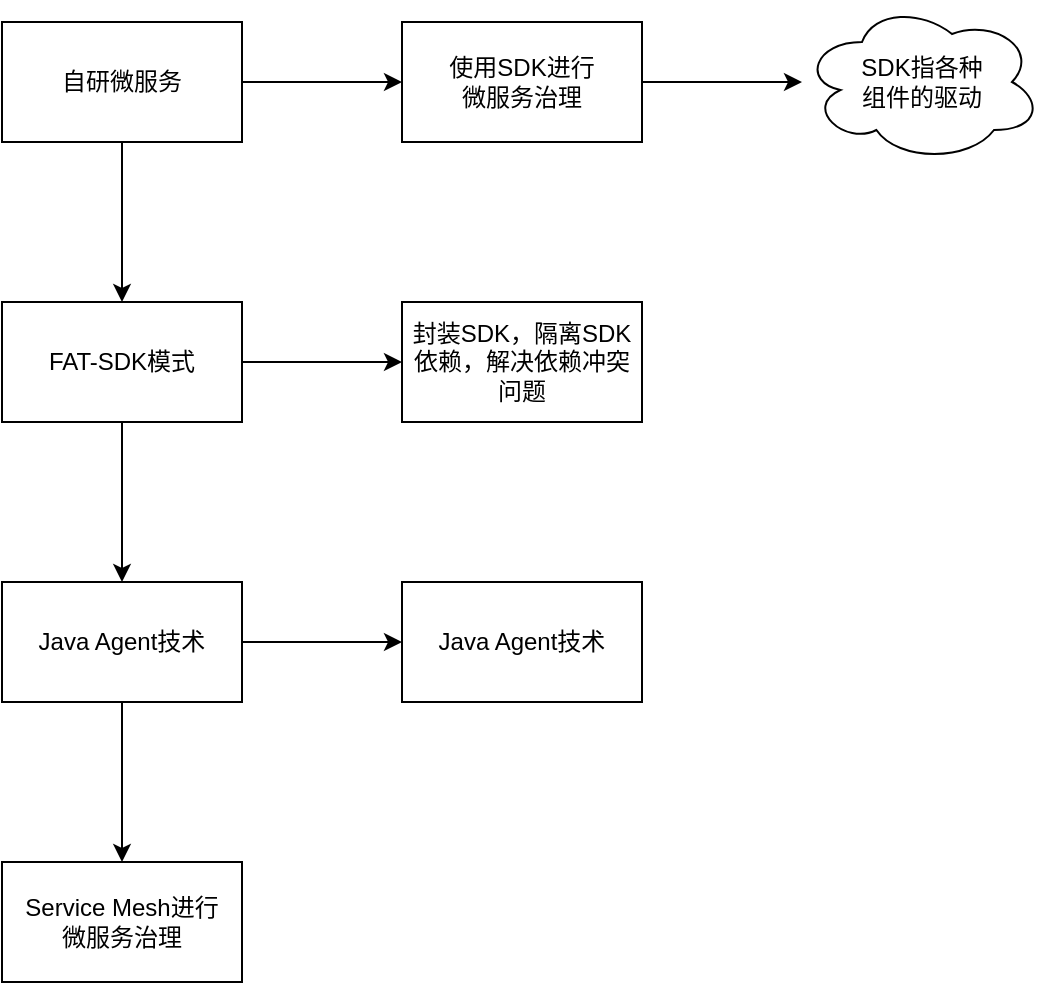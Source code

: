 <mxfile version="20.0.1" type="github">
  <diagram id="oM4as0clGdf_BayAd1rf" name="第 1 页">
    <mxGraphModel dx="1422" dy="762" grid="1" gridSize="10" guides="1" tooltips="1" connect="1" arrows="1" fold="1" page="1" pageScale="1" pageWidth="827" pageHeight="1169" math="0" shadow="0">
      <root>
        <mxCell id="0" />
        <mxCell id="1" parent="0" />
        <mxCell id="9E9zUjZPfBJImzR9MCOk-3" value="" style="edgeStyle=orthogonalEdgeStyle;rounded=0;orthogonalLoop=1;jettySize=auto;html=1;" edge="1" parent="1" source="9E9zUjZPfBJImzR9MCOk-1" target="9E9zUjZPfBJImzR9MCOk-2">
          <mxGeometry relative="1" as="geometry" />
        </mxCell>
        <mxCell id="9E9zUjZPfBJImzR9MCOk-9" value="" style="edgeStyle=orthogonalEdgeStyle;rounded=0;orthogonalLoop=1;jettySize=auto;html=1;" edge="1" parent="1" source="9E9zUjZPfBJImzR9MCOk-1" target="9E9zUjZPfBJImzR9MCOk-8">
          <mxGeometry relative="1" as="geometry" />
        </mxCell>
        <mxCell id="9E9zUjZPfBJImzR9MCOk-1" value="自研微服务" style="rounded=0;whiteSpace=wrap;html=1;" vertex="1" parent="1">
          <mxGeometry x="160" y="190" width="120" height="60" as="geometry" />
        </mxCell>
        <mxCell id="9E9zUjZPfBJImzR9MCOk-5" value="" style="edgeStyle=orthogonalEdgeStyle;rounded=0;orthogonalLoop=1;jettySize=auto;html=1;" edge="1" parent="1" source="9E9zUjZPfBJImzR9MCOk-2" target="9E9zUjZPfBJImzR9MCOk-4">
          <mxGeometry relative="1" as="geometry" />
        </mxCell>
        <mxCell id="9E9zUjZPfBJImzR9MCOk-13" value="" style="edgeStyle=orthogonalEdgeStyle;rounded=0;orthogonalLoop=1;jettySize=auto;html=1;" edge="1" parent="1" source="9E9zUjZPfBJImzR9MCOk-2" target="9E9zUjZPfBJImzR9MCOk-12">
          <mxGeometry relative="1" as="geometry" />
        </mxCell>
        <mxCell id="9E9zUjZPfBJImzR9MCOk-2" value="FAT-SDK模式" style="rounded=0;whiteSpace=wrap;html=1;" vertex="1" parent="1">
          <mxGeometry x="160" y="330" width="120" height="60" as="geometry" />
        </mxCell>
        <mxCell id="9E9zUjZPfBJImzR9MCOk-15" value="" style="edgeStyle=orthogonalEdgeStyle;rounded=0;orthogonalLoop=1;jettySize=auto;html=1;" edge="1" parent="1" source="9E9zUjZPfBJImzR9MCOk-4" target="9E9zUjZPfBJImzR9MCOk-14">
          <mxGeometry relative="1" as="geometry" />
        </mxCell>
        <mxCell id="9E9zUjZPfBJImzR9MCOk-17" value="" style="edgeStyle=orthogonalEdgeStyle;rounded=0;orthogonalLoop=1;jettySize=auto;html=1;" edge="1" parent="1" source="9E9zUjZPfBJImzR9MCOk-4" target="9E9zUjZPfBJImzR9MCOk-16">
          <mxGeometry relative="1" as="geometry" />
        </mxCell>
        <mxCell id="9E9zUjZPfBJImzR9MCOk-4" value="Java Agent技术" style="rounded=0;whiteSpace=wrap;html=1;" vertex="1" parent="1">
          <mxGeometry x="160" y="470" width="120" height="60" as="geometry" />
        </mxCell>
        <mxCell id="9E9zUjZPfBJImzR9MCOk-11" value="" style="edgeStyle=orthogonalEdgeStyle;rounded=0;orthogonalLoop=1;jettySize=auto;html=1;" edge="1" parent="1" source="9E9zUjZPfBJImzR9MCOk-8" target="9E9zUjZPfBJImzR9MCOk-10">
          <mxGeometry relative="1" as="geometry" />
        </mxCell>
        <mxCell id="9E9zUjZPfBJImzR9MCOk-8" value="使用SDK进行&lt;br&gt;微服务治理" style="rounded=0;whiteSpace=wrap;html=1;" vertex="1" parent="1">
          <mxGeometry x="360" y="190" width="120" height="60" as="geometry" />
        </mxCell>
        <mxCell id="9E9zUjZPfBJImzR9MCOk-10" value="SDK指各种&lt;br&gt;组件的驱动" style="ellipse;shape=cloud;whiteSpace=wrap;html=1;rounded=0;" vertex="1" parent="1">
          <mxGeometry x="560" y="180" width="120" height="80" as="geometry" />
        </mxCell>
        <mxCell id="9E9zUjZPfBJImzR9MCOk-12" value="封装SDK，隔离SDK依赖，解决依赖冲突问题" style="rounded=0;whiteSpace=wrap;html=1;" vertex="1" parent="1">
          <mxGeometry x="360" y="330" width="120" height="60" as="geometry" />
        </mxCell>
        <mxCell id="9E9zUjZPfBJImzR9MCOk-14" value="Java Agent技术" style="rounded=0;whiteSpace=wrap;html=1;" vertex="1" parent="1">
          <mxGeometry x="360" y="470" width="120" height="60" as="geometry" />
        </mxCell>
        <mxCell id="9E9zUjZPfBJImzR9MCOk-16" value="Service Mesh进行&lt;br&gt;微服务治理" style="rounded=0;whiteSpace=wrap;html=1;" vertex="1" parent="1">
          <mxGeometry x="160" y="610" width="120" height="60" as="geometry" />
        </mxCell>
      </root>
    </mxGraphModel>
  </diagram>
</mxfile>
